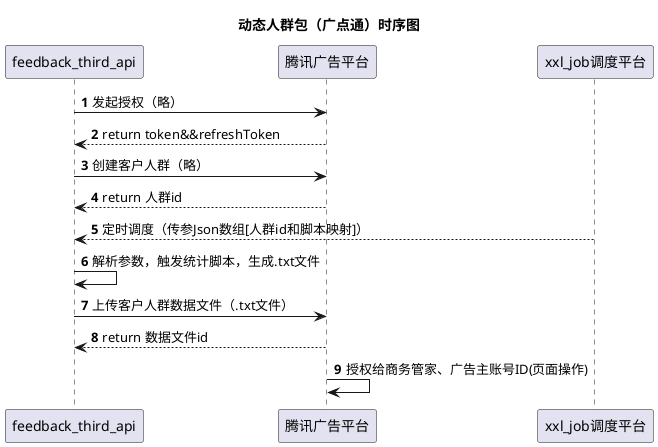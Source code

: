 @startuml
'https://plantuml.com/sequence-diagram

title 动态人群包（广点通）时序图
autonumber

feedback_third_api -> 腾讯广告平台: 发起授权（略）
腾讯广告平台 --> feedback_third_api: return token&&refreshToken
feedback_third_api -> 腾讯广告平台: 创建客户人群（略）
腾讯广告平台 --> feedback_third_api: return 人群id
xxl_job调度平台 --> feedback_third_api: 定时调度（传参Json数组[人群id和脚本映射]）
feedback_third_api ->feedback_third_api: 解析参数，触发统计脚本，生成.txt文件
feedback_third_api -> 腾讯广告平台: 上传客户人群数据文件（.txt文件）
腾讯广告平台 --> feedback_third_api: return 数据文件id

腾讯广告平台 ->腾讯广告平台: 授权给商务管家、广告主账号ID(页面操作)

@enduml